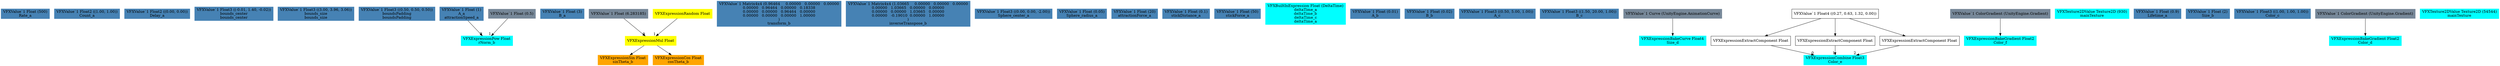digraph G {
node0 [shape="box" color="steelblue" style="filled" label="VFXValue`1 Float (500)
Rate_a"]
node1 [shape="box" color="steelblue" style="filled" label="VFXValue`1 Float2 ((1.00, 1.00))
Count_a"]
node2 [shape="box" color="steelblue" style="filled" label="VFXValue`1 Float2 ((0.00, 0.00))
Delay_a"]
node3 [shape="box" color="steelblue" style="filled" label="VFXValue`1 Float3 ((-0.01, 1.40, -0.02))
bounds_center
bounds_center"]
node4 [shape="box" color="steelblue" style="filled" label="VFXValue`1 Float3 ((3.00, 3.96, 3.06))
bounds_size
bounds_size"]
node5 [shape="box" color="steelblue" style="filled" label="VFXValue`1 Float3 ((0.50, 0.50, 0.50))
boundsPadding
boundsPadding"]
node6 [shape="box" color="steelblue" style="filled" label="VFXValue`1 Float (1)
A_a
attractionSpeed_a"]
node7 [shape="box" color="steelblue" style="filled" label="VFXValue`1 Float (3)
B_a"]
node8 [shape="box" color="cyan" style="filled" label="VFXExpressionPow Float
rNorm_b"]
node9 [shape="box" color="lightslategray" style="filled" label="VFXValue`1 Float (0.5)"]
node10 [shape="box" color="orange" style="filled" label="VFXExpressionSin Float
sinTheta_b"]
node11 [shape="box" color="yellow" style="filled" label="VFXExpressionMul Float"]
node12 [shape="box" color="lightslategray" style="filled" label="VFXValue`1 Float (6.283185)"]
node13 [shape="box" color="yellow" style="filled" label="VFXExpressionRandom Float"]
node14 [shape="box" color="orange" style="filled" label="VFXExpressionCos Float
cosTheta_b"]
node15 [shape="box" color="steelblue" style="filled" label="VFXValue`1 Matrix4x4 (0.96464	0.00000	0.00000	0.00000
0.00000	0.96464	0.00000	0.18338
0.00000	0.00000	0.96464	0.00000
0.00000	0.00000	0.00000	1.00000
)
transform_b"]
node16 [shape="box" color="steelblue" style="filled" label="VFXValue`1 Matrix4x4 (1.03665	0.00000	0.00000	0.00000
0.00000	1.03665	0.00000	0.00000
0.00000	0.00000	1.03665	0.00000
0.00000	-0.19010	0.00000	1.00000
)
inverseTranspose_b"]
node17 [shape="box" color="steelblue" style="filled" label="VFXValue`1 Float3 ((0.00, 0.00, -2.00))
Sphere_center_a"]
node18 [shape="box" color="steelblue" style="filled" label="VFXValue`1 Float (0.05)
Sphere_radius_a"]
node19 [shape="box" color="steelblue" style="filled" label="VFXValue`1 Float (20)
attractionForce_a"]
node20 [shape="box" color="steelblue" style="filled" label="VFXValue`1 Float (0.1)
stickDistance_a"]
node21 [shape="box" color="steelblue" style="filled" label="VFXValue`1 Float (50)
stickForce_a"]
node22 [shape="box" color="cyan" style="filled" label="VFXBuiltInExpression Float (DeltaTime)
deltaTime_a
deltaTime_b
deltaTime_c
deltaTime_a"]
node23 [shape="box" color="steelblue" style="filled" label="VFXValue`1 Float (0.01)
A_b"]
node24 [shape="box" color="steelblue" style="filled" label="VFXValue`1 Float (0.02)
B_b"]
node25 [shape="box" color="steelblue" style="filled" label="VFXValue`1 Float3 ((0.50, 5.00, 1.00))
A_c"]
node26 [shape="box" color="steelblue" style="filled" label="VFXValue`1 Float3 ((1.50, 20.00, 1.00))
B_c"]
node27 [shape="box" color="cyan" style="filled" label="VFXExpressionBakeCurve Float4
Size_d"]
node28 [shape="box" color="lightslategray" style="filled" label="VFXValue`1 Curve (UnityEngine.AnimationCurve)"]
node29 [shape="box" color="cyan" style="filled" label="VFXExpressionCombine Float3
Color_e"]
node30 [shape="box" label="VFXExpressionExtractComponent Float"]
node31 [shape="box" label="VFXValue`1 Float4 ((0.27, 0.63, 1.32, 0.00))"]
node32 [shape="box" label="VFXExpressionExtractComponent Float"]
node33 [shape="box" label="VFXExpressionExtractComponent Float"]
node34 [shape="box" color="cyan" style="filled" label="VFXExpressionBakeGradient Float2
Color_f"]
node35 [shape="box" color="lightslategray" style="filled" label="VFXValue`1 ColorGradient (UnityEngine.Gradient)"]
node36 [shape="box" color="cyan" style="filled" label="VFXTexture2DValue Texture2D (930)
mainTexture"]
node37 [shape="box" color="steelblue" style="filled" label="VFXValue`1 Float (0.9)
Lifetime_a"]
node38 [shape="box" color="steelblue" style="filled" label="VFXValue`1 Float (2)
Size_b"]
node39 [shape="box" color="steelblue" style="filled" label="VFXValue`1 Float3 ((1.00, 1.00, 1.00))
Color_c"]
node40 [shape="box" color="cyan" style="filled" label="VFXExpressionBakeGradient Float2
Color_d"]
node41 [shape="box" color="lightslategray" style="filled" label="VFXValue`1 ColorGradient (UnityEngine.Gradient)"]
node42 [shape="box" color="cyan" style="filled" label="VFXTexture2DValue Texture2D (54544)
mainTexture"]
node6 -> node8 [headlabel="0"]
node9 -> node8 [headlabel="1"]
node11 -> node10 
node12 -> node11 [headlabel="0"]
node13 -> node11 [headlabel="1"]
node11 -> node14 
node28 -> node27 
node30 -> node29 [headlabel="0"]
node32 -> node29 [headlabel="1"]
node33 -> node29 [headlabel="2"]
node31 -> node30 
node31 -> node32 
node31 -> node33 
node35 -> node34 
node41 -> node40 
}
